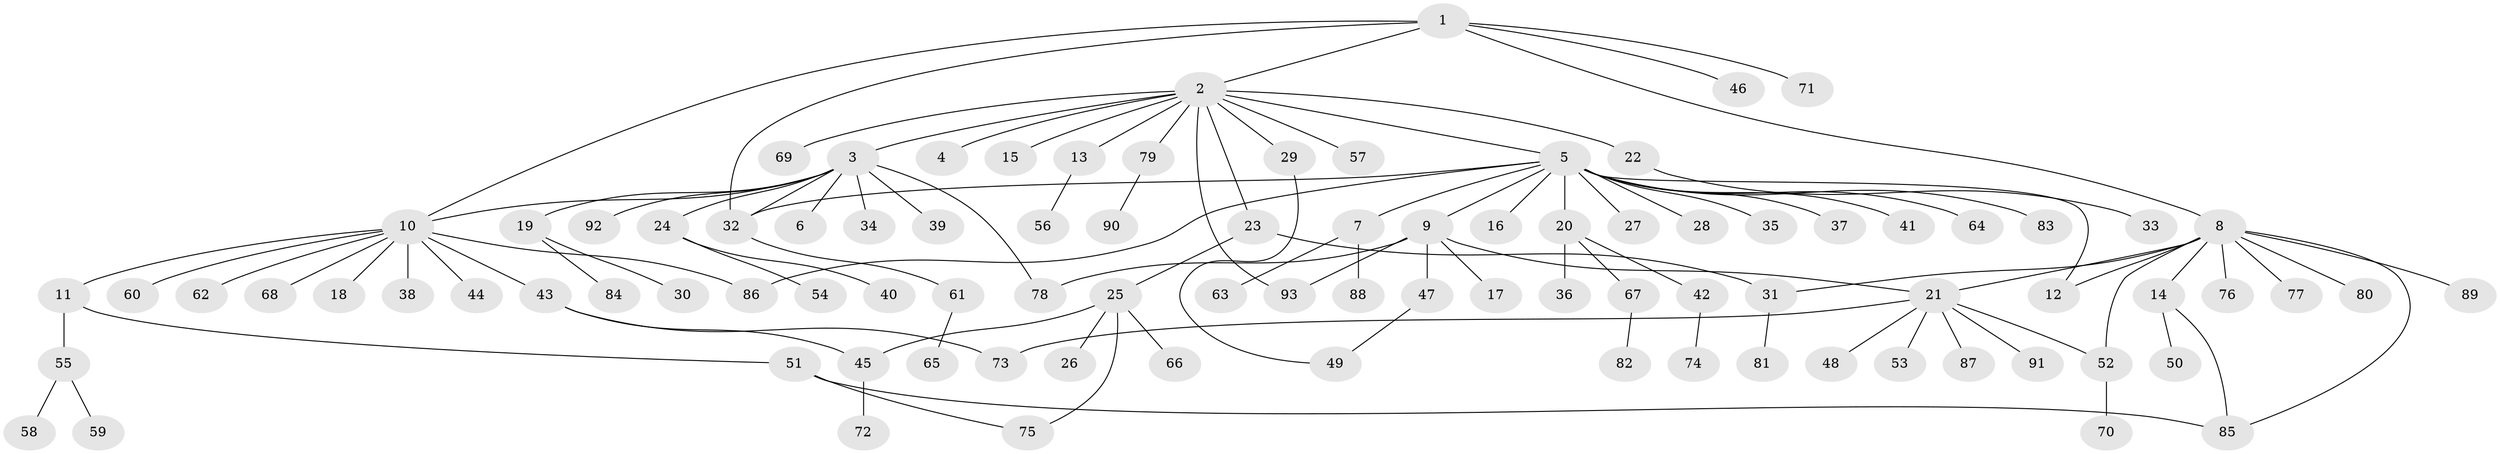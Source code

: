 // Generated by graph-tools (version 1.1) at 2025/01/03/09/25 03:01:49]
// undirected, 93 vertices, 108 edges
graph export_dot {
graph [start="1"]
  node [color=gray90,style=filled];
  1;
  2;
  3;
  4;
  5;
  6;
  7;
  8;
  9;
  10;
  11;
  12;
  13;
  14;
  15;
  16;
  17;
  18;
  19;
  20;
  21;
  22;
  23;
  24;
  25;
  26;
  27;
  28;
  29;
  30;
  31;
  32;
  33;
  34;
  35;
  36;
  37;
  38;
  39;
  40;
  41;
  42;
  43;
  44;
  45;
  46;
  47;
  48;
  49;
  50;
  51;
  52;
  53;
  54;
  55;
  56;
  57;
  58;
  59;
  60;
  61;
  62;
  63;
  64;
  65;
  66;
  67;
  68;
  69;
  70;
  71;
  72;
  73;
  74;
  75;
  76;
  77;
  78;
  79;
  80;
  81;
  82;
  83;
  84;
  85;
  86;
  87;
  88;
  89;
  90;
  91;
  92;
  93;
  1 -- 2;
  1 -- 8;
  1 -- 10;
  1 -- 32;
  1 -- 46;
  1 -- 71;
  2 -- 3;
  2 -- 4;
  2 -- 5;
  2 -- 13;
  2 -- 15;
  2 -- 22;
  2 -- 23;
  2 -- 29;
  2 -- 57;
  2 -- 69;
  2 -- 79;
  2 -- 93;
  3 -- 6;
  3 -- 10;
  3 -- 19;
  3 -- 24;
  3 -- 32;
  3 -- 34;
  3 -- 39;
  3 -- 78;
  3 -- 92;
  5 -- 7;
  5 -- 9;
  5 -- 12;
  5 -- 16;
  5 -- 20;
  5 -- 27;
  5 -- 28;
  5 -- 32;
  5 -- 35;
  5 -- 37;
  5 -- 41;
  5 -- 64;
  5 -- 83;
  5 -- 86;
  7 -- 63;
  7 -- 88;
  8 -- 12;
  8 -- 14;
  8 -- 21;
  8 -- 31;
  8 -- 52;
  8 -- 76;
  8 -- 77;
  8 -- 80;
  8 -- 85;
  8 -- 89;
  9 -- 17;
  9 -- 21;
  9 -- 47;
  9 -- 78;
  9 -- 93;
  10 -- 11;
  10 -- 18;
  10 -- 38;
  10 -- 43;
  10 -- 44;
  10 -- 60;
  10 -- 62;
  10 -- 68;
  10 -- 86;
  11 -- 51;
  11 -- 55;
  13 -- 56;
  14 -- 50;
  14 -- 85;
  19 -- 30;
  19 -- 84;
  20 -- 36;
  20 -- 42;
  20 -- 67;
  21 -- 48;
  21 -- 52;
  21 -- 53;
  21 -- 73;
  21 -- 87;
  21 -- 91;
  22 -- 33;
  23 -- 25;
  23 -- 31;
  24 -- 40;
  24 -- 54;
  25 -- 26;
  25 -- 45;
  25 -- 66;
  25 -- 75;
  29 -- 49;
  31 -- 81;
  32 -- 61;
  42 -- 74;
  43 -- 45;
  43 -- 73;
  45 -- 72;
  47 -- 49;
  51 -- 75;
  51 -- 85;
  52 -- 70;
  55 -- 58;
  55 -- 59;
  61 -- 65;
  67 -- 82;
  79 -- 90;
}
